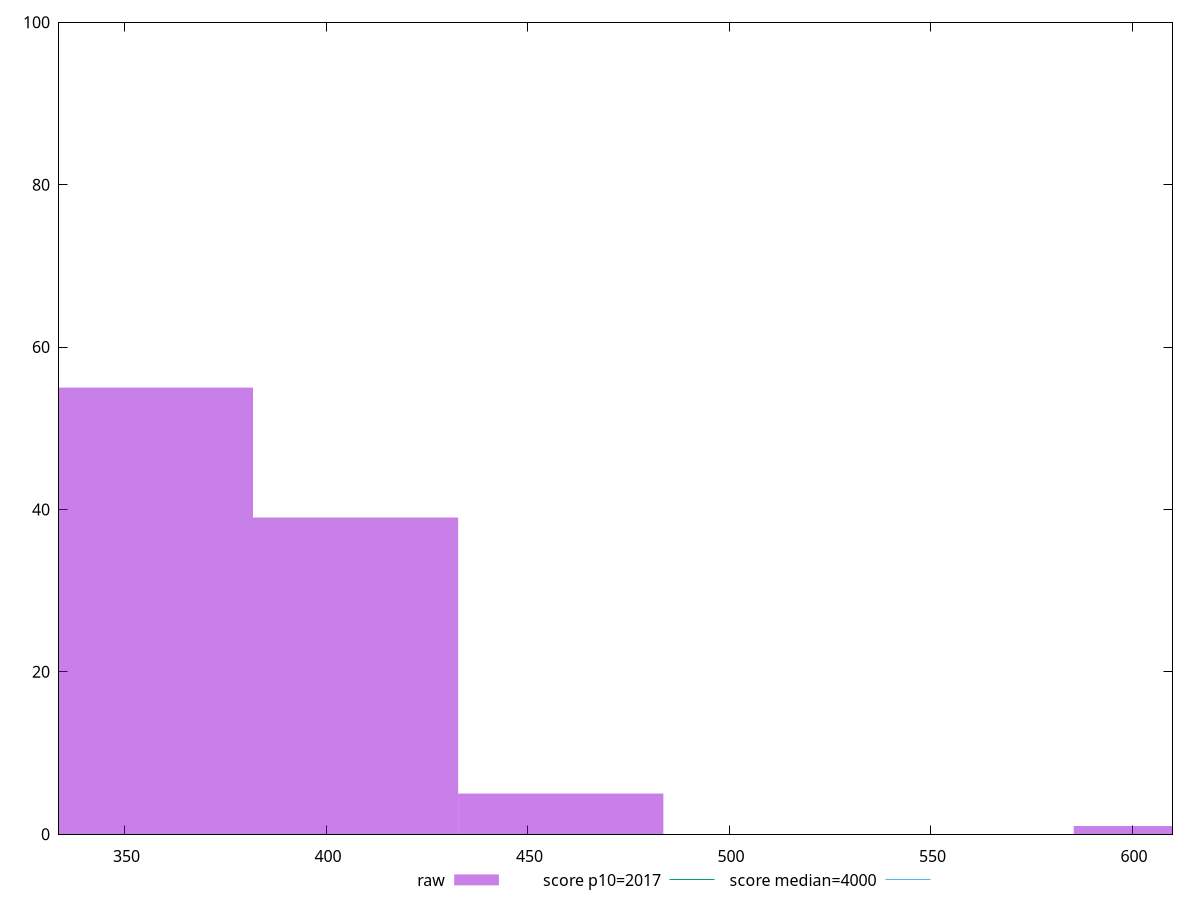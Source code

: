 reset

$raw <<EOF
458.2313423788328 5
407.3167487811847 39
356.4021551835366 55
610.975123171777 1
EOF

set key outside below
set boxwidth 50.914593597648086
set xrange [333.7199999999999:610.0320000000004]
set yrange [0:100]
set trange [0:100]
set style fill transparent solid 0.5 noborder

set parametric
set terminal svg size 640, 490 enhanced background rgb 'white'
set output "report_00016_2021-02-10T13-31-48.338Z/mainthread-work-breakdown/samples/pages+cached+noadtech+nomedia+nocss/raw/histogram.svg"

plot $raw title "raw" with boxes, \
     2017,t title "score p10=2017", \
     4000,t title "score median=4000"

reset
